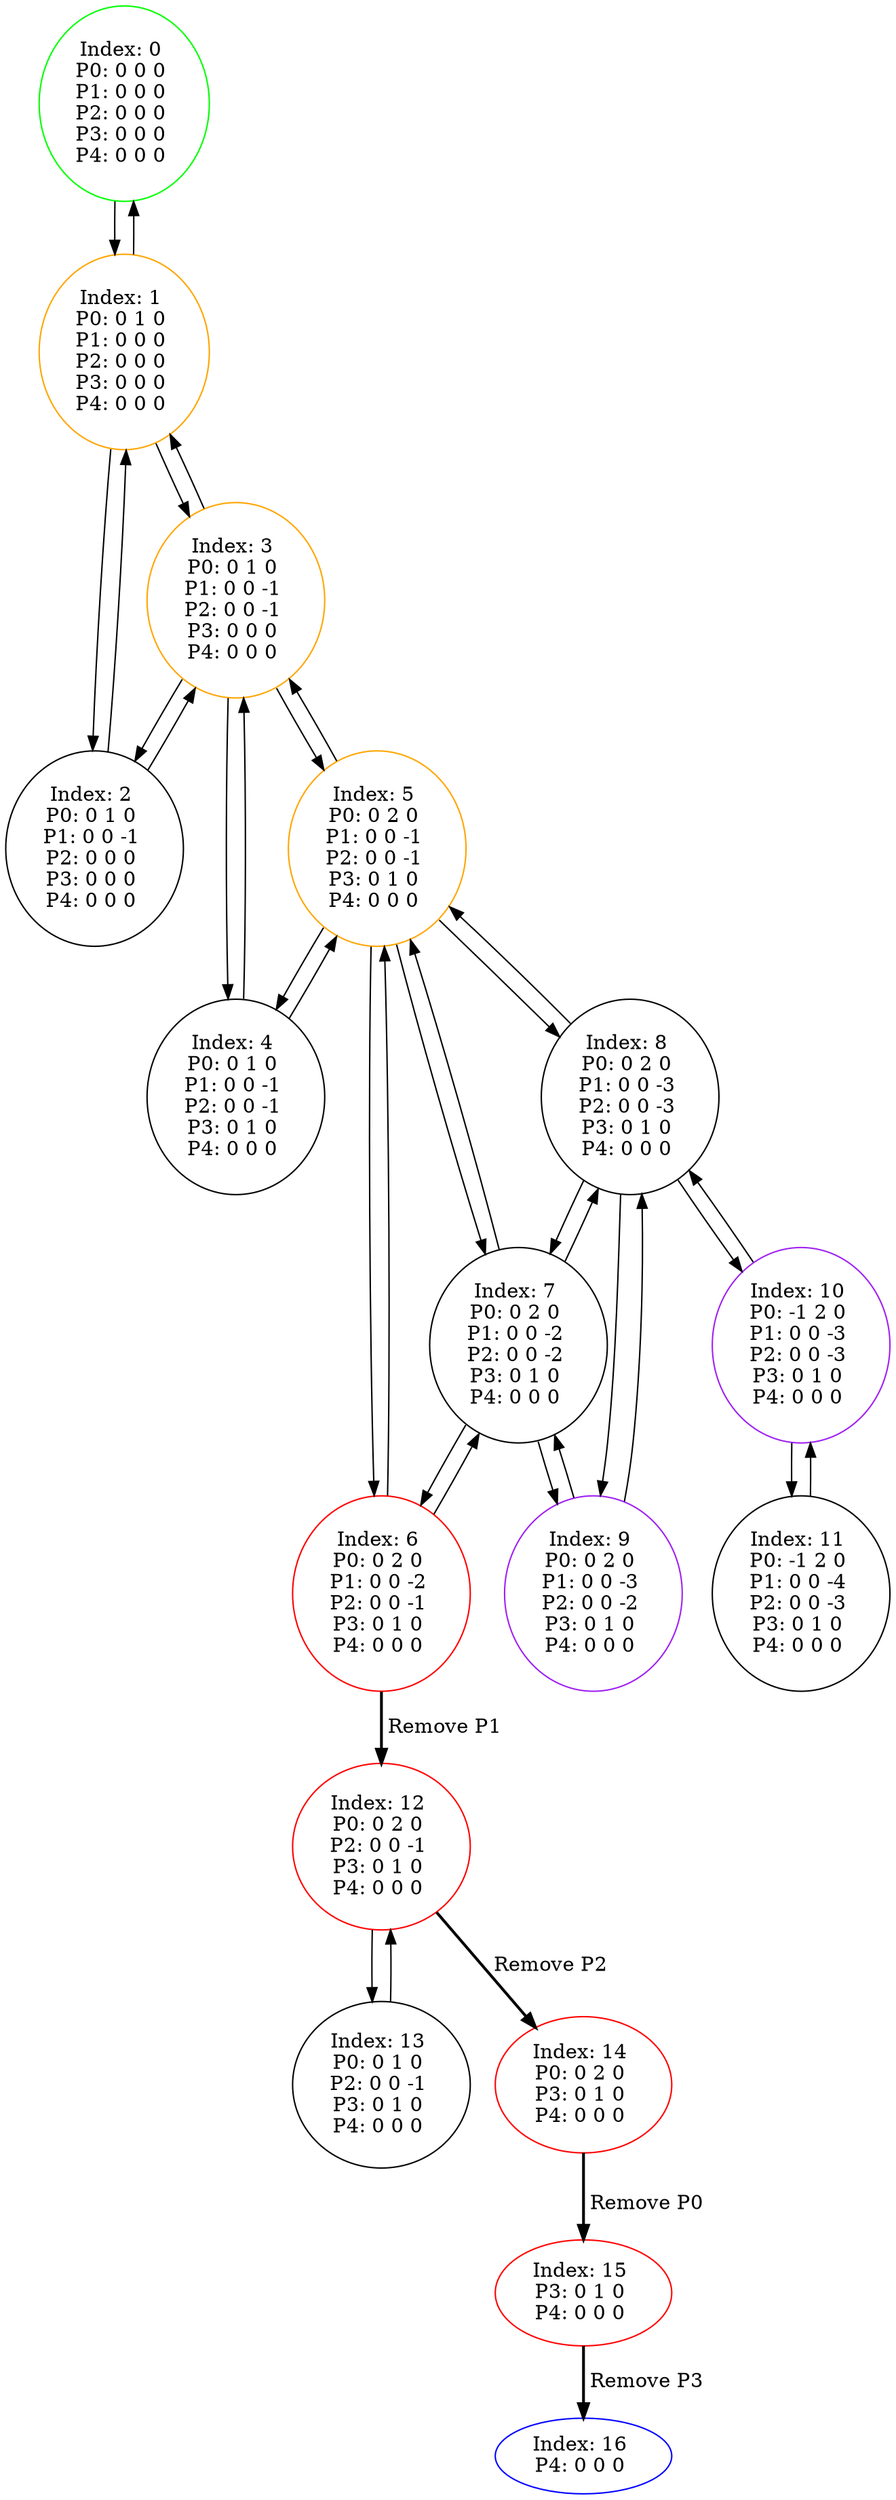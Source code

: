 digraph G {
color = "black"
0[label = "Index: 0 
P0: 0 0 0 
P1: 0 0 0 
P2: 0 0 0 
P3: 0 0 0 
P4: 0 0 0 
", color = "green"]
1[label = "Index: 1 
P0: 0 1 0 
P1: 0 0 0 
P2: 0 0 0 
P3: 0 0 0 
P4: 0 0 0 
", color = "orange"]
2[label = "Index: 2 
P0: 0 1 0 
P1: 0 0 -1 
P2: 0 0 0 
P3: 0 0 0 
P4: 0 0 0 
"]
3[label = "Index: 3 
P0: 0 1 0 
P1: 0 0 -1 
P2: 0 0 -1 
P3: 0 0 0 
P4: 0 0 0 
", color = "orange"]
4[label = "Index: 4 
P0: 0 1 0 
P1: 0 0 -1 
P2: 0 0 -1 
P3: 0 1 0 
P4: 0 0 0 
"]
5[label = "Index: 5 
P0: 0 2 0 
P1: 0 0 -1 
P2: 0 0 -1 
P3: 0 1 0 
P4: 0 0 0 
", color = "orange"]
6[label = "Index: 6 
P0: 0 2 0 
P1: 0 0 -2 
P2: 0 0 -1 
P3: 0 1 0 
P4: 0 0 0 
", color = "red"]
7[label = "Index: 7 
P0: 0 2 0 
P1: 0 0 -2 
P2: 0 0 -2 
P3: 0 1 0 
P4: 0 0 0 
"]
8[label = "Index: 8 
P0: 0 2 0 
P1: 0 0 -3 
P2: 0 0 -3 
P3: 0 1 0 
P4: 0 0 0 
"]
9[label = "Index: 9 
P0: 0 2 0 
P1: 0 0 -3 
P2: 0 0 -2 
P3: 0 1 0 
P4: 0 0 0 
", color = "purple"]
10[label = "Index: 10 
P0: -1 2 0 
P1: 0 0 -3 
P2: 0 0 -3 
P3: 0 1 0 
P4: 0 0 0 
", color = "purple"]
11[label = "Index: 11 
P0: -1 2 0 
P1: 0 0 -4 
P2: 0 0 -3 
P3: 0 1 0 
P4: 0 0 0 
"]
12[label = "Index: 12 
P0: 0 2 0 
P2: 0 0 -1 
P3: 0 1 0 
P4: 0 0 0 
", color = "red"]
13[label = "Index: 13 
P0: 0 1 0 
P2: 0 0 -1 
P3: 0 1 0 
P4: 0 0 0 
"]
14[label = "Index: 14 
P0: 0 2 0 
P3: 0 1 0 
P4: 0 0 0 
", color = "red"]
15[label = "Index: 15 
P3: 0 1 0 
P4: 0 0 0 
", color = "red"]
16[label = "Index: 16 
P4: 0 0 0 
", color = "blue"]
0 -> 1

1 -> 0
1 -> 2
1 -> 3

2 -> 1
2 -> 3

3 -> 1
3 -> 2
3 -> 4
3 -> 5

4 -> 3
4 -> 5

5 -> 3
5 -> 4
5 -> 6
5 -> 7
5 -> 8

6 -> 5
6 -> 7
6 -> 12[style=bold label=" Remove P1 "];


7 -> 5
7 -> 9
7 -> 6
7 -> 8

8 -> 5
8 -> 7
8 -> 10
8 -> 9

9 -> 7
9 -> 8

10 -> 8
10 -> 11

11 -> 10

12 -> 13
12 -> 14[style=bold label=" Remove P2 "];


13 -> 12

14 -> 15[style=bold label=" Remove P0 "];


15 -> 16[style=bold label=" Remove P3 "];


}
